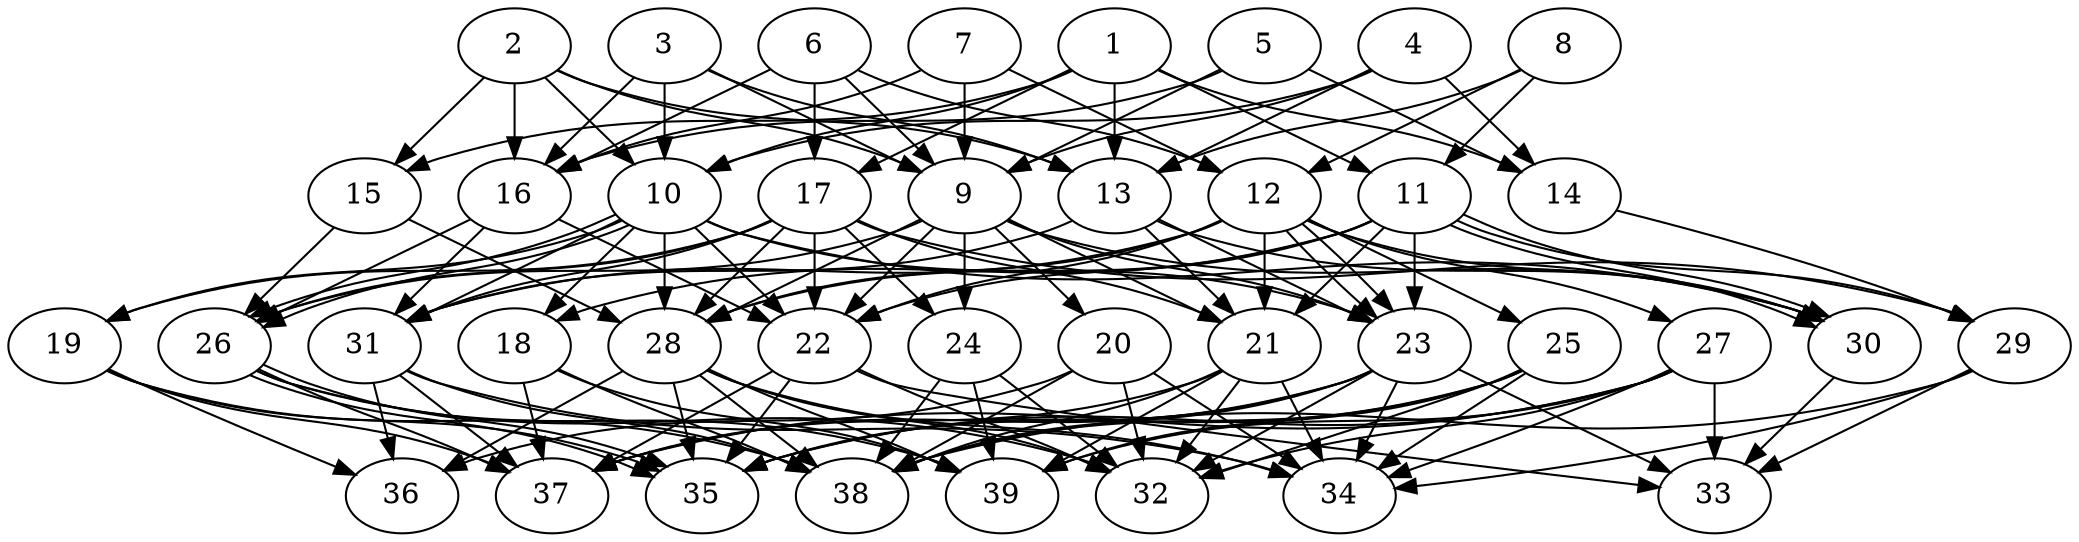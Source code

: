 // DAG (tier=3-complex, mode=compute, n=39, ccr=0.499, fat=0.809, density=0.676, regular=0.399, jump=0.230, mindata=1048576, maxdata=16777216)
// DAG automatically generated by daggen at Sun Aug 24 16:33:34 2025
// /home/ermia/Project/Environments/daggen/bin/daggen --dot --ccr 0.499 --fat 0.809 --regular 0.399 --density 0.676 --jump 0.230 --mindata 1048576 --maxdata 16777216 -n 39 
digraph G {
  1 [size="381975113069526784", alpha="0.20", expect_size="190987556534763392"]
  1 -> 10 [size ="158077286350848"]
  1 -> 11 [size ="158077286350848"]
  1 -> 13 [size ="158077286350848"]
  1 -> 14 [size ="158077286350848"]
  1 -> 15 [size ="158077286350848"]
  1 -> 17 [size ="158077286350848"]
  2 [size="2154402767091131392", alpha="0.14", expect_size="1077201383545565696"]
  2 -> 9 [size ="912028998828032"]
  2 -> 10 [size ="912028998828032"]
  2 -> 13 [size ="912028998828032"]
  2 -> 15 [size ="912028998828032"]
  2 -> 16 [size ="912028998828032"]
  3 [size="1997603427219748683776", alpha="0.00", expect_size="998801713609874341888"]
  3 -> 9 [size ="1268906152951808"]
  3 -> 10 [size ="1268906152951808"]
  3 -> 13 [size ="1268906152951808"]
  3 -> 16 [size ="1268906152951808"]
  4 [size="31107592936982328", alpha="0.16", expect_size="15553796468491164"]
  4 -> 9 [size ="521943753162752"]
  4 -> 10 [size ="521943753162752"]
  4 -> 13 [size ="521943753162752"]
  4 -> 14 [size ="521943753162752"]
  5 [size="31409158815869328", alpha="0.20", expect_size="15704579407934664"]
  5 -> 9 [size ="974465030684672"]
  5 -> 14 [size ="974465030684672"]
  5 -> 16 [size ="974465030684672"]
  6 [size="129522265334118088704", alpha="0.19", expect_size="64761132667059044352"]
  6 -> 9 [size ="204795122024448"]
  6 -> 12 [size ="204795122024448"]
  6 -> 16 [size ="204795122024448"]
  6 -> 17 [size ="204795122024448"]
  7 [size="102641298750130848", alpha="0.20", expect_size="51320649375065424"]
  7 -> 9 [size ="2067181214892032"]
  7 -> 12 [size ="2067181214892032"]
  7 -> 16 [size ="2067181214892032"]
  8 [size="82096930137774944", alpha="0.01", expect_size="41048465068887472"]
  8 -> 11 [size ="1614472577810432"]
  8 -> 12 [size ="1614472577810432"]
  8 -> 13 [size ="1614472577810432"]
  9 [size="2234832911232772096", alpha="0.04", expect_size="1117416455616386048"]
  9 -> 20 [size ="877720531632128"]
  9 -> 21 [size ="877720531632128"]
  9 -> 22 [size ="877720531632128"]
  9 -> 23 [size ="877720531632128"]
  9 -> 24 [size ="877720531632128"]
  9 -> 26 [size ="877720531632128"]
  9 -> 28 [size ="877720531632128"]
  9 -> 30 [size ="877720531632128"]
  10 [size="1114182362703306162176", alpha="0.07", expect_size="557091181351653081088"]
  10 -> 18 [size ="859793531076608"]
  10 -> 19 [size ="859793531076608"]
  10 -> 22 [size ="859793531076608"]
  10 -> 23 [size ="859793531076608"]
  10 -> 26 [size ="859793531076608"]
  10 -> 26 [size ="859793531076608"]
  10 -> 28 [size ="859793531076608"]
  10 -> 30 [size ="859793531076608"]
  10 -> 31 [size ="859793531076608"]
  11 [size="1993707882510658043904", alpha="0.04", expect_size="996853941255329021952"]
  11 -> 18 [size ="1267255945986048"]
  11 -> 21 [size ="1267255945986048"]
  11 -> 22 [size ="1267255945986048"]
  11 -> 23 [size ="1267255945986048"]
  11 -> 28 [size ="1267255945986048"]
  11 -> 29 [size ="1267255945986048"]
  11 -> 30 [size ="1267255945986048"]
  11 -> 30 [size ="1267255945986048"]
  12 [size="23456249315290604", alpha="0.01", expect_size="11728124657645302"]
  12 -> 21 [size ="445438180196352"]
  12 -> 22 [size ="445438180196352"]
  12 -> 23 [size ="445438180196352"]
  12 -> 23 [size ="445438180196352"]
  12 -> 25 [size ="445438180196352"]
  12 -> 27 [size ="445438180196352"]
  12 -> 28 [size ="445438180196352"]
  12 -> 30 [size ="445438180196352"]
  12 -> 31 [size ="445438180196352"]
  13 [size="8172723537330274", alpha="0.10", expect_size="4086361768665137"]
  13 -> 21 [size ="174352863592448"]
  13 -> 23 [size ="174352863592448"]
  13 -> 30 [size ="174352863592448"]
  13 -> 31 [size ="174352863592448"]
  14 [size="2206195583678758780928", alpha="0.14", expect_size="1103097791839379390464"]
  14 -> 29 [size ="1355769920356352"]
  15 [size="25497146048303552", alpha="0.05", expect_size="12748573024151776"]
  15 -> 26 [size ="432693829435392"]
  15 -> 28 [size ="432693829435392"]
  16 [size="1584524558780596224000", alpha="0.05", expect_size="792262279390298112000"]
  16 -> 22 [size ="1087316479180800"]
  16 -> 26 [size ="1087316479180800"]
  16 -> 31 [size ="1087316479180800"]
  17 [size="9619495498125112", alpha="0.19", expect_size="4809747749062556"]
  17 -> 19 [size ="360661901115392"]
  17 -> 21 [size ="360661901115392"]
  17 -> 22 [size ="360661901115392"]
  17 -> 24 [size ="360661901115392"]
  17 -> 26 [size ="360661901115392"]
  17 -> 28 [size ="360661901115392"]
  17 -> 29 [size ="360661901115392"]
  17 -> 31 [size ="360661901115392"]
  18 [size="1360511011111424753664", alpha="0.07", expect_size="680255505555712376832"]
  18 -> 37 [size ="982256009084928"]
  18 -> 38 [size ="982256009084928"]
  18 -> 39 [size ="982256009084928"]
  19 [size="74197812604658208", alpha="0.06", expect_size="37098906302329104"]
  19 -> 35 [size ="1727403130880000"]
  19 -> 36 [size ="1727403130880000"]
  19 -> 37 [size ="1727403130880000"]
  19 -> 38 [size ="1727403130880000"]
  20 [size="17376930546679688", alpha="0.13", expect_size="8688465273339844"]
  20 -> 32 [size ="471859200000000"]
  20 -> 34 [size ="471859200000000"]
  20 -> 36 [size ="471859200000000"]
  20 -> 38 [size ="471859200000000"]
  21 [size="4151026758489638", alpha="0.19", expect_size="2075513379244819"]
  21 -> 32 [size ="150309502451712"]
  21 -> 34 [size ="150309502451712"]
  21 -> 37 [size ="150309502451712"]
  21 -> 38 [size ="150309502451712"]
  21 -> 39 [size ="150309502451712"]
  22 [size="437460301593072", alpha="0.08", expect_size="218730150796536"]
  22 -> 32 [size ="10863616458752"]
  22 -> 33 [size ="10863616458752"]
  22 -> 35 [size ="10863616458752"]
  22 -> 37 [size ="10863616458752"]
  23 [size="655463135143094386688", alpha="0.03", expect_size="327731567571547193344"]
  23 -> 32 [size ="603655044595712"]
  23 -> 33 [size ="603655044595712"]
  23 -> 34 [size ="603655044595712"]
  23 -> 35 [size ="603655044595712"]
  23 -> 37 [size ="603655044595712"]
  23 -> 38 [size ="603655044595712"]
  24 [size="3681438023183956443136", alpha="0.06", expect_size="1840719011591978221568"]
  24 -> 32 [size ="1907370154262528"]
  24 -> 38 [size ="1907370154262528"]
  24 -> 39 [size ="1907370154262528"]
  25 [size="13292435976121686", alpha="0.18", expect_size="6646217988060843"]
  25 -> 32 [size ="223438299987968"]
  25 -> 34 [size ="223438299987968"]
  25 -> 35 [size ="223438299987968"]
  25 -> 38 [size ="223438299987968"]
  25 -> 39 [size ="223438299987968"]
  26 [size="9726147106630682", alpha="0.03", expect_size="4863073553315341"]
  26 -> 32 [size ="267122211028992"]
  26 -> 35 [size ="267122211028992"]
  26 -> 35 [size ="267122211028992"]
  26 -> 37 [size ="267122211028992"]
  26 -> 39 [size ="267122211028992"]
  27 [size="4234061908117246", alpha="0.11", expect_size="2117030954058623"]
  27 -> 32 [size ="77677243400192"]
  27 -> 33 [size ="77677243400192"]
  27 -> 34 [size ="77677243400192"]
  27 -> 35 [size ="77677243400192"]
  27 -> 37 [size ="77677243400192"]
  27 -> 39 [size ="77677243400192"]
  28 [size="769992714024997632", alpha="0.11", expect_size="384996357012498816"]
  28 -> 32 [size ="335803771256832"]
  28 -> 34 [size ="335803771256832"]
  28 -> 35 [size ="335803771256832"]
  28 -> 36 [size ="335803771256832"]
  28 -> 38 [size ="335803771256832"]
  28 -> 39 [size ="335803771256832"]
  29 [size="1718989157648471", alpha="0.02", expect_size="859494578824235"]
  29 -> 33 [size ="63300511465472"]
  29 -> 34 [size ="63300511465472"]
  29 -> 38 [size ="63300511465472"]
  30 [size="38002421833295912", alpha="0.08", expect_size="19001210916647956"]
  30 -> 33 [size ="1919786493673472"]
  31 [size="15480370369485066", alpha="0.10", expect_size="7740185184742533"]
  31 -> 34 [size ="872579657105408"]
  31 -> 36 [size ="872579657105408"]
  31 -> 37 [size ="872579657105408"]
  31 -> 38 [size ="872579657105408"]
  32 [size="3942520348983336", alpha="0.08", expect_size="1971260174491668"]
  33 [size="17038783496203116", alpha="0.04", expect_size="8519391748101558"]
  34 [size="798253164523522359296", alpha="0.13", expect_size="399126582261761179648"]
  35 [size="23051221869316564", alpha="0.15", expect_size="11525610934658282"]
  36 [size="1114182362703306162176", alpha="0.14", expect_size="557091181351653081088"]
  37 [size="3400001629951431680", alpha="0.13", expect_size="1700000814975715840"]
  38 [size="21016122225259612", alpha="0.13", expect_size="10508061112629806"]
  39 [size="1415193516803998976", alpha="0.13", expect_size="707596758401999488"]
}